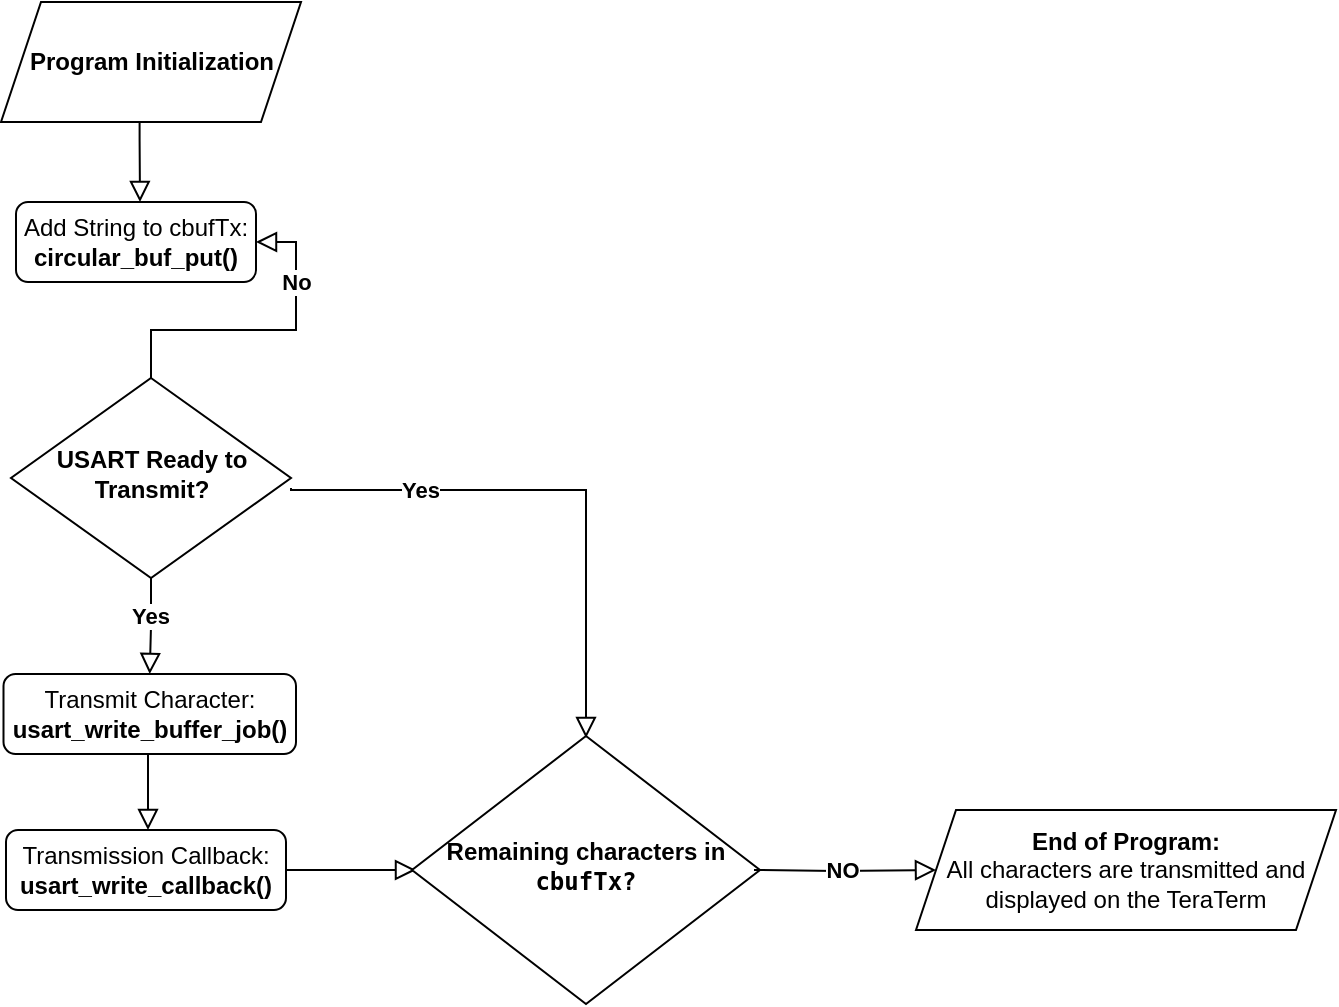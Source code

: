 <mxfile version="26.1.1">
  <diagram name="第 1 页" id="rYjbNoSbnhnHZ-t1eCu7">
    <mxGraphModel dx="1105" dy="595" grid="0" gridSize="10" guides="1" tooltips="1" connect="1" arrows="1" fold="1" page="1" pageScale="1" pageWidth="827" pageHeight="1169" math="0" shadow="0">
      <root>
        <mxCell id="0" />
        <mxCell id="1" parent="0" />
        <mxCell id="LcKzk_0sBiJOqu5ey-3Q-1" value="" style="rounded=0;html=1;jettySize=auto;orthogonalLoop=1;fontSize=11;endArrow=block;endFill=0;endSize=8;strokeWidth=1;shadow=0;labelBackgroundColor=none;edgeStyle=orthogonalEdgeStyle;entryX=0.5;entryY=0;entryDx=0;entryDy=0;" edge="1" parent="1" source="LcKzk_0sBiJOqu5ey-3Q-5" target="LcKzk_0sBiJOqu5ey-3Q-8">
          <mxGeometry x="-0.403" relative="1" as="geometry">
            <mxPoint as="offset" />
            <mxPoint x="203" y="413" as="targetPoint" />
          </mxGeometry>
        </mxCell>
        <mxCell id="LcKzk_0sBiJOqu5ey-3Q-2" value="&lt;b&gt;Yes&lt;/b&gt;" style="edgeLabel;html=1;align=center;verticalAlign=middle;resizable=0;points=[];" vertex="1" connectable="0" parent="LcKzk_0sBiJOqu5ey-3Q-1">
          <mxGeometry x="-0.216" y="-1" relative="1" as="geometry">
            <mxPoint as="offset" />
          </mxGeometry>
        </mxCell>
        <mxCell id="LcKzk_0sBiJOqu5ey-3Q-3" value="" style="edgeStyle=orthogonalEdgeStyle;rounded=0;html=1;jettySize=auto;orthogonalLoop=1;fontSize=11;endArrow=block;endFill=0;endSize=8;strokeWidth=1;shadow=0;labelBackgroundColor=none;entryX=1;entryY=0.5;entryDx=0;entryDy=0;" edge="1" parent="1" source="LcKzk_0sBiJOqu5ey-3Q-5" target="LcKzk_0sBiJOqu5ey-3Q-6">
          <mxGeometry y="10" relative="1" as="geometry">
            <mxPoint as="offset" />
            <mxPoint x="380" y="230" as="targetPoint" />
          </mxGeometry>
        </mxCell>
        <mxCell id="LcKzk_0sBiJOqu5ey-3Q-4" value="&lt;b&gt;No&lt;/b&gt;" style="edgeLabel;html=1;align=center;verticalAlign=middle;resizable=0;points=[];" vertex="1" connectable="0" parent="LcKzk_0sBiJOqu5ey-3Q-3">
          <mxGeometry x="0.436" relative="1" as="geometry">
            <mxPoint y="-6" as="offset" />
          </mxGeometry>
        </mxCell>
        <mxCell id="LcKzk_0sBiJOqu5ey-3Q-5" value="&lt;b&gt;USART Ready to Transmit?&lt;/b&gt;" style="rhombus;whiteSpace=wrap;html=1;shadow=0;fontFamily=Helvetica;fontSize=12;align=center;strokeWidth=1;spacing=6;spacingTop=-4;" vertex="1" parent="1">
          <mxGeometry x="137.5" y="252" width="140" height="100" as="geometry" />
        </mxCell>
        <mxCell id="LcKzk_0sBiJOqu5ey-3Q-6" value="Add String to cbufTx:&lt;div&gt;&lt;b&gt;circular_buf_put()&lt;/b&gt;&lt;br&gt;&lt;/div&gt;" style="rounded=1;whiteSpace=wrap;html=1;fontSize=12;glass=0;strokeWidth=1;shadow=0;" vertex="1" parent="1">
          <mxGeometry x="140" y="164" width="120" height="40" as="geometry" />
        </mxCell>
        <mxCell id="LcKzk_0sBiJOqu5ey-3Q-7" value="Transmission Callback:&lt;br&gt;&lt;div&gt;&lt;b&gt;&lt;span style=&quot;background-color: transparent;&quot;&gt;usart_write_callback&lt;/span&gt;()&lt;/b&gt;&lt;br&gt;&lt;/div&gt;" style="rounded=1;whiteSpace=wrap;html=1;fontSize=12;glass=0;strokeWidth=1;shadow=0;" vertex="1" parent="1">
          <mxGeometry x="135" y="478" width="140" height="40" as="geometry" />
        </mxCell>
        <mxCell id="LcKzk_0sBiJOqu5ey-3Q-8" value="Transmit Character:&lt;div&gt;&lt;b&gt;usart_write_buffer_job()&lt;/b&gt;&lt;br&gt;&lt;/div&gt;" style="rounded=1;whiteSpace=wrap;html=1;fontSize=12;glass=0;strokeWidth=1;shadow=0;" vertex="1" parent="1">
          <mxGeometry x="133.75" y="400" width="146.25" height="40" as="geometry" />
        </mxCell>
        <mxCell id="LcKzk_0sBiJOqu5ey-3Q-9" value="" style="rounded=0;html=1;jettySize=auto;orthogonalLoop=1;fontSize=11;endArrow=block;endFill=0;endSize=8;strokeWidth=1;shadow=0;labelBackgroundColor=none;edgeStyle=orthogonalEdgeStyle;exitX=0.462;exitY=1.012;exitDx=0;exitDy=0;exitPerimeter=0;" edge="1" parent="1">
          <mxGeometry x="0.333" y="20" relative="1" as="geometry">
            <mxPoint as="offset" />
            <mxPoint x="201.8" y="118.72" as="sourcePoint" />
            <mxPoint x="202" y="164" as="targetPoint" />
            <Array as="points">
              <mxPoint x="202" y="133" />
            </Array>
          </mxGeometry>
        </mxCell>
        <mxCell id="LcKzk_0sBiJOqu5ey-3Q-12" value="&lt;b&gt;Program Initialization&lt;/b&gt;" style="shape=parallelogram;perimeter=parallelogramPerimeter;whiteSpace=wrap;html=1;fixedSize=1;" vertex="1" parent="1">
          <mxGeometry x="132.5" y="64" width="150" height="60" as="geometry" />
        </mxCell>
        <mxCell id="LcKzk_0sBiJOqu5ey-3Q-13" value="&lt;b&gt;End of Program:&lt;/b&gt;&lt;div&gt;All characters are transmitted and displayed on the TeraTerm&lt;/div&gt;" style="shape=parallelogram;perimeter=parallelogramPerimeter;whiteSpace=wrap;html=1;fixedSize=1;" vertex="1" parent="1">
          <mxGeometry x="590" y="468" width="210" height="60" as="geometry" />
        </mxCell>
        <mxCell id="LcKzk_0sBiJOqu5ey-3Q-14" value="" style="rounded=0;html=1;jettySize=auto;orthogonalLoop=1;fontSize=11;endArrow=block;endFill=0;endSize=8;strokeWidth=1;shadow=0;labelBackgroundColor=none;edgeStyle=orthogonalEdgeStyle;exitX=1;exitY=0.5;exitDx=0;exitDy=0;" edge="1" parent="1" source="LcKzk_0sBiJOqu5ey-3Q-7">
          <mxGeometry x="0.333" y="20" relative="1" as="geometry">
            <mxPoint as="offset" />
            <mxPoint x="250" y="550" as="sourcePoint" />
            <mxPoint x="340" y="498" as="targetPoint" />
            <Array as="points" />
          </mxGeometry>
        </mxCell>
        <mxCell id="LcKzk_0sBiJOqu5ey-3Q-18" value="&lt;b&gt;Remaining&amp;nbsp;characters in &lt;code style=&quot;&quot; data-end=&quot;1185&quot; data-start=&quot;1177&quot;&gt;cbufTx?&lt;/code&gt;&lt;/b&gt;" style="rhombus;whiteSpace=wrap;html=1;shadow=0;fontFamily=Helvetica;fontSize=12;align=center;strokeWidth=1;spacing=6;spacingTop=-4;" vertex="1" parent="1">
          <mxGeometry x="338" y="431" width="174" height="134" as="geometry" />
        </mxCell>
        <mxCell id="LcKzk_0sBiJOqu5ey-3Q-19" value="" style="rounded=0;html=1;jettySize=auto;orthogonalLoop=1;fontSize=11;endArrow=block;endFill=0;endSize=8;strokeWidth=1;shadow=0;labelBackgroundColor=none;edgeStyle=orthogonalEdgeStyle;" edge="1" parent="1">
          <mxGeometry x="0.333" y="20" relative="1" as="geometry">
            <mxPoint as="offset" />
            <mxPoint x="206" y="440" as="sourcePoint" />
            <mxPoint x="206" y="478" as="targetPoint" />
            <Array as="points">
              <mxPoint x="206" y="451" />
            </Array>
          </mxGeometry>
        </mxCell>
        <mxCell id="LcKzk_0sBiJOqu5ey-3Q-20" value="" style="rounded=0;html=1;jettySize=auto;orthogonalLoop=1;fontSize=11;endArrow=block;endFill=0;endSize=8;strokeWidth=1;shadow=0;labelBackgroundColor=none;edgeStyle=orthogonalEdgeStyle;exitX=1;exitY=0.5;exitDx=0;exitDy=0;" edge="1" parent="1">
          <mxGeometry x="0.333" y="20" relative="1" as="geometry">
            <mxPoint as="offset" />
            <mxPoint x="277.5" y="307.0" as="sourcePoint" />
            <mxPoint x="425" y="432" as="targetPoint" />
            <Array as="points">
              <mxPoint x="425" y="308" />
            </Array>
          </mxGeometry>
        </mxCell>
        <mxCell id="LcKzk_0sBiJOqu5ey-3Q-21" value="&lt;b&gt;Yes&lt;/b&gt;" style="edgeLabel;html=1;align=center;verticalAlign=middle;resizable=0;points=[];" vertex="1" connectable="0" parent="LcKzk_0sBiJOqu5ey-3Q-20">
          <mxGeometry x="-0.524" relative="1" as="geometry">
            <mxPoint as="offset" />
          </mxGeometry>
        </mxCell>
        <mxCell id="LcKzk_0sBiJOqu5ey-3Q-23" value="" style="rounded=0;html=1;jettySize=auto;orthogonalLoop=1;fontSize=11;endArrow=block;endFill=0;endSize=8;strokeWidth=1;shadow=0;labelBackgroundColor=none;edgeStyle=orthogonalEdgeStyle;exitX=1;exitY=0.5;exitDx=0;exitDy=0;entryX=0;entryY=0.5;entryDx=0;entryDy=0;" edge="1" parent="1" target="LcKzk_0sBiJOqu5ey-3Q-13">
          <mxGeometry x="0.333" y="20" relative="1" as="geometry">
            <mxPoint as="offset" />
            <mxPoint x="509" y="498" as="sourcePoint" />
            <mxPoint x="574" y="498" as="targetPoint" />
            <Array as="points" />
          </mxGeometry>
        </mxCell>
        <mxCell id="LcKzk_0sBiJOqu5ey-3Q-24" value="&lt;b&gt;NO&lt;/b&gt;" style="edgeLabel;html=1;align=center;verticalAlign=middle;resizable=0;points=[];" vertex="1" connectable="0" parent="LcKzk_0sBiJOqu5ey-3Q-23">
          <mxGeometry x="-0.026" relative="1" as="geometry">
            <mxPoint as="offset" />
          </mxGeometry>
        </mxCell>
      </root>
    </mxGraphModel>
  </diagram>
</mxfile>
